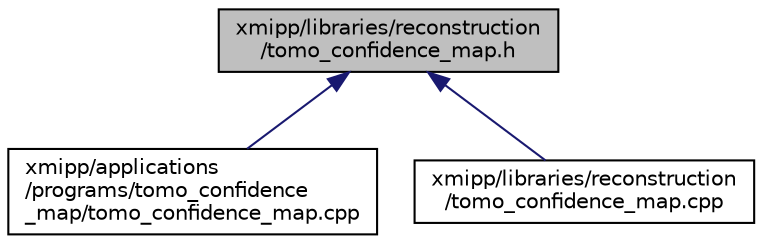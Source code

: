 digraph "xmipp/libraries/reconstruction/tomo_confidence_map.h"
{
  edge [fontname="Helvetica",fontsize="10",labelfontname="Helvetica",labelfontsize="10"];
  node [fontname="Helvetica",fontsize="10",shape=record];
  Node103 [label="xmipp/libraries/reconstruction\l/tomo_confidence_map.h",height=0.2,width=0.4,color="black", fillcolor="grey75", style="filled", fontcolor="black"];
  Node103 -> Node104 [dir="back",color="midnightblue",fontsize="10",style="solid",fontname="Helvetica"];
  Node104 [label="xmipp/applications\l/programs/tomo_confidence\l_map/tomo_confidence_map.cpp",height=0.2,width=0.4,color="black", fillcolor="white", style="filled",URL="$applications_2programs_2tomo__confidence__map_2tomo__confidence__map_8cpp.html"];
  Node103 -> Node105 [dir="back",color="midnightblue",fontsize="10",style="solid",fontname="Helvetica"];
  Node105 [label="xmipp/libraries/reconstruction\l/tomo_confidence_map.cpp",height=0.2,width=0.4,color="black", fillcolor="white", style="filled",URL="$libraries_2reconstruction_2tomo__confidence__map_8cpp.html"];
}
